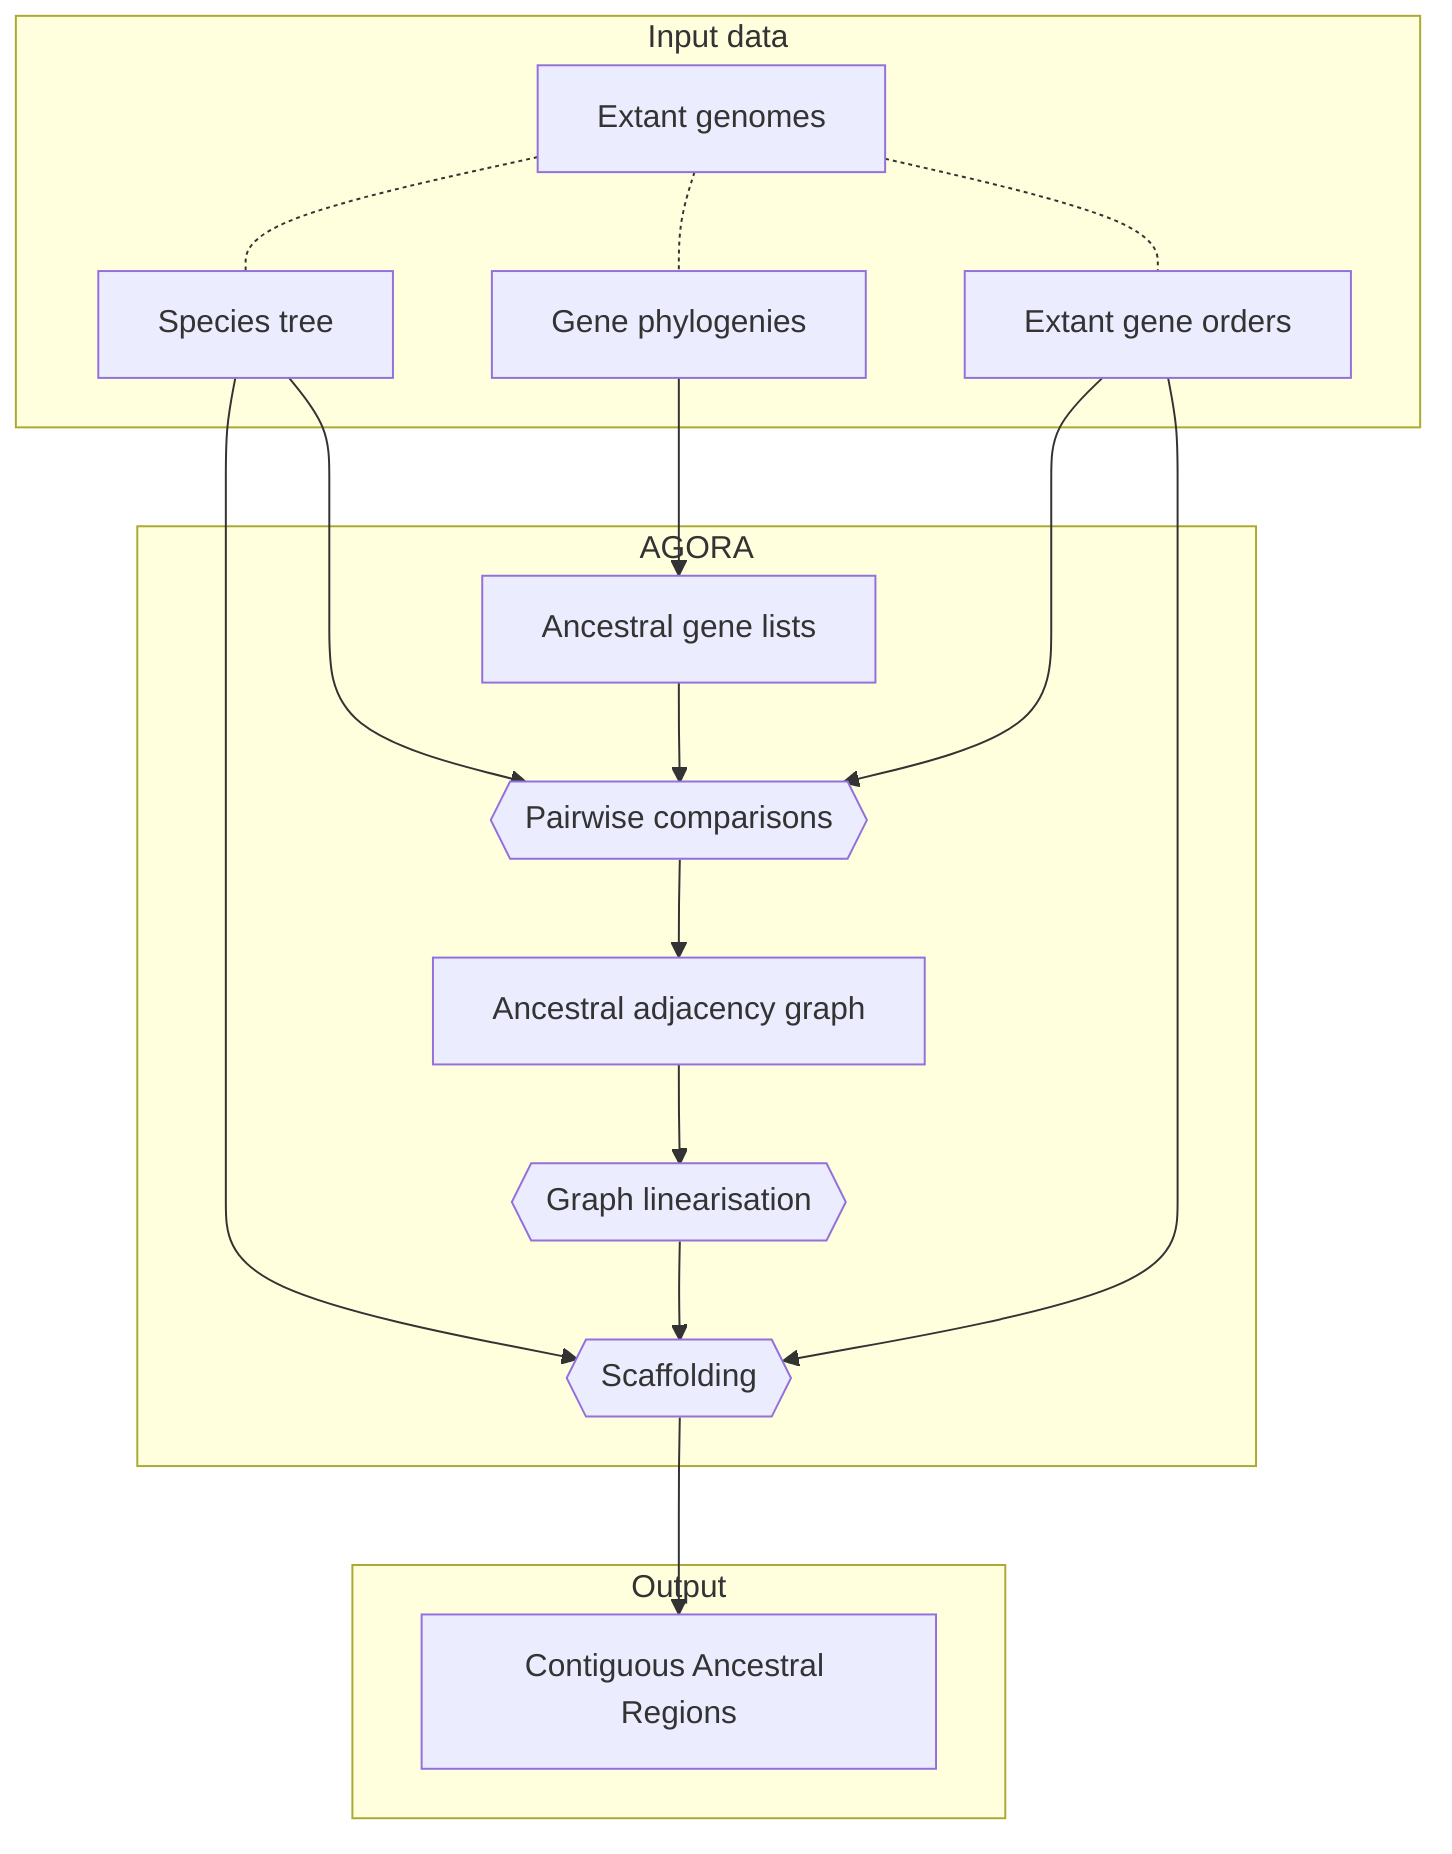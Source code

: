 graph TD
  subgraph Input data
    A[Extant genomes]
    B[Species tree]
    C[Gene phylogenies]
    D[Extant gene orders]
  end
  subgraph AGORA
    E[Ancestral gene lists]
    F{{Pairwise comparisons}}
    G[Ancestral adjacency graph]
    H{{Graph linearisation}}
    J{{Scaffolding}}
  end
  subgraph Output
    K[Contiguous Ancestral Regions]
  end
  A -.- B & C & D
  C --> E
  B --> J & F
  D --> F & J
  E --> F --> G --> H --> J --> K